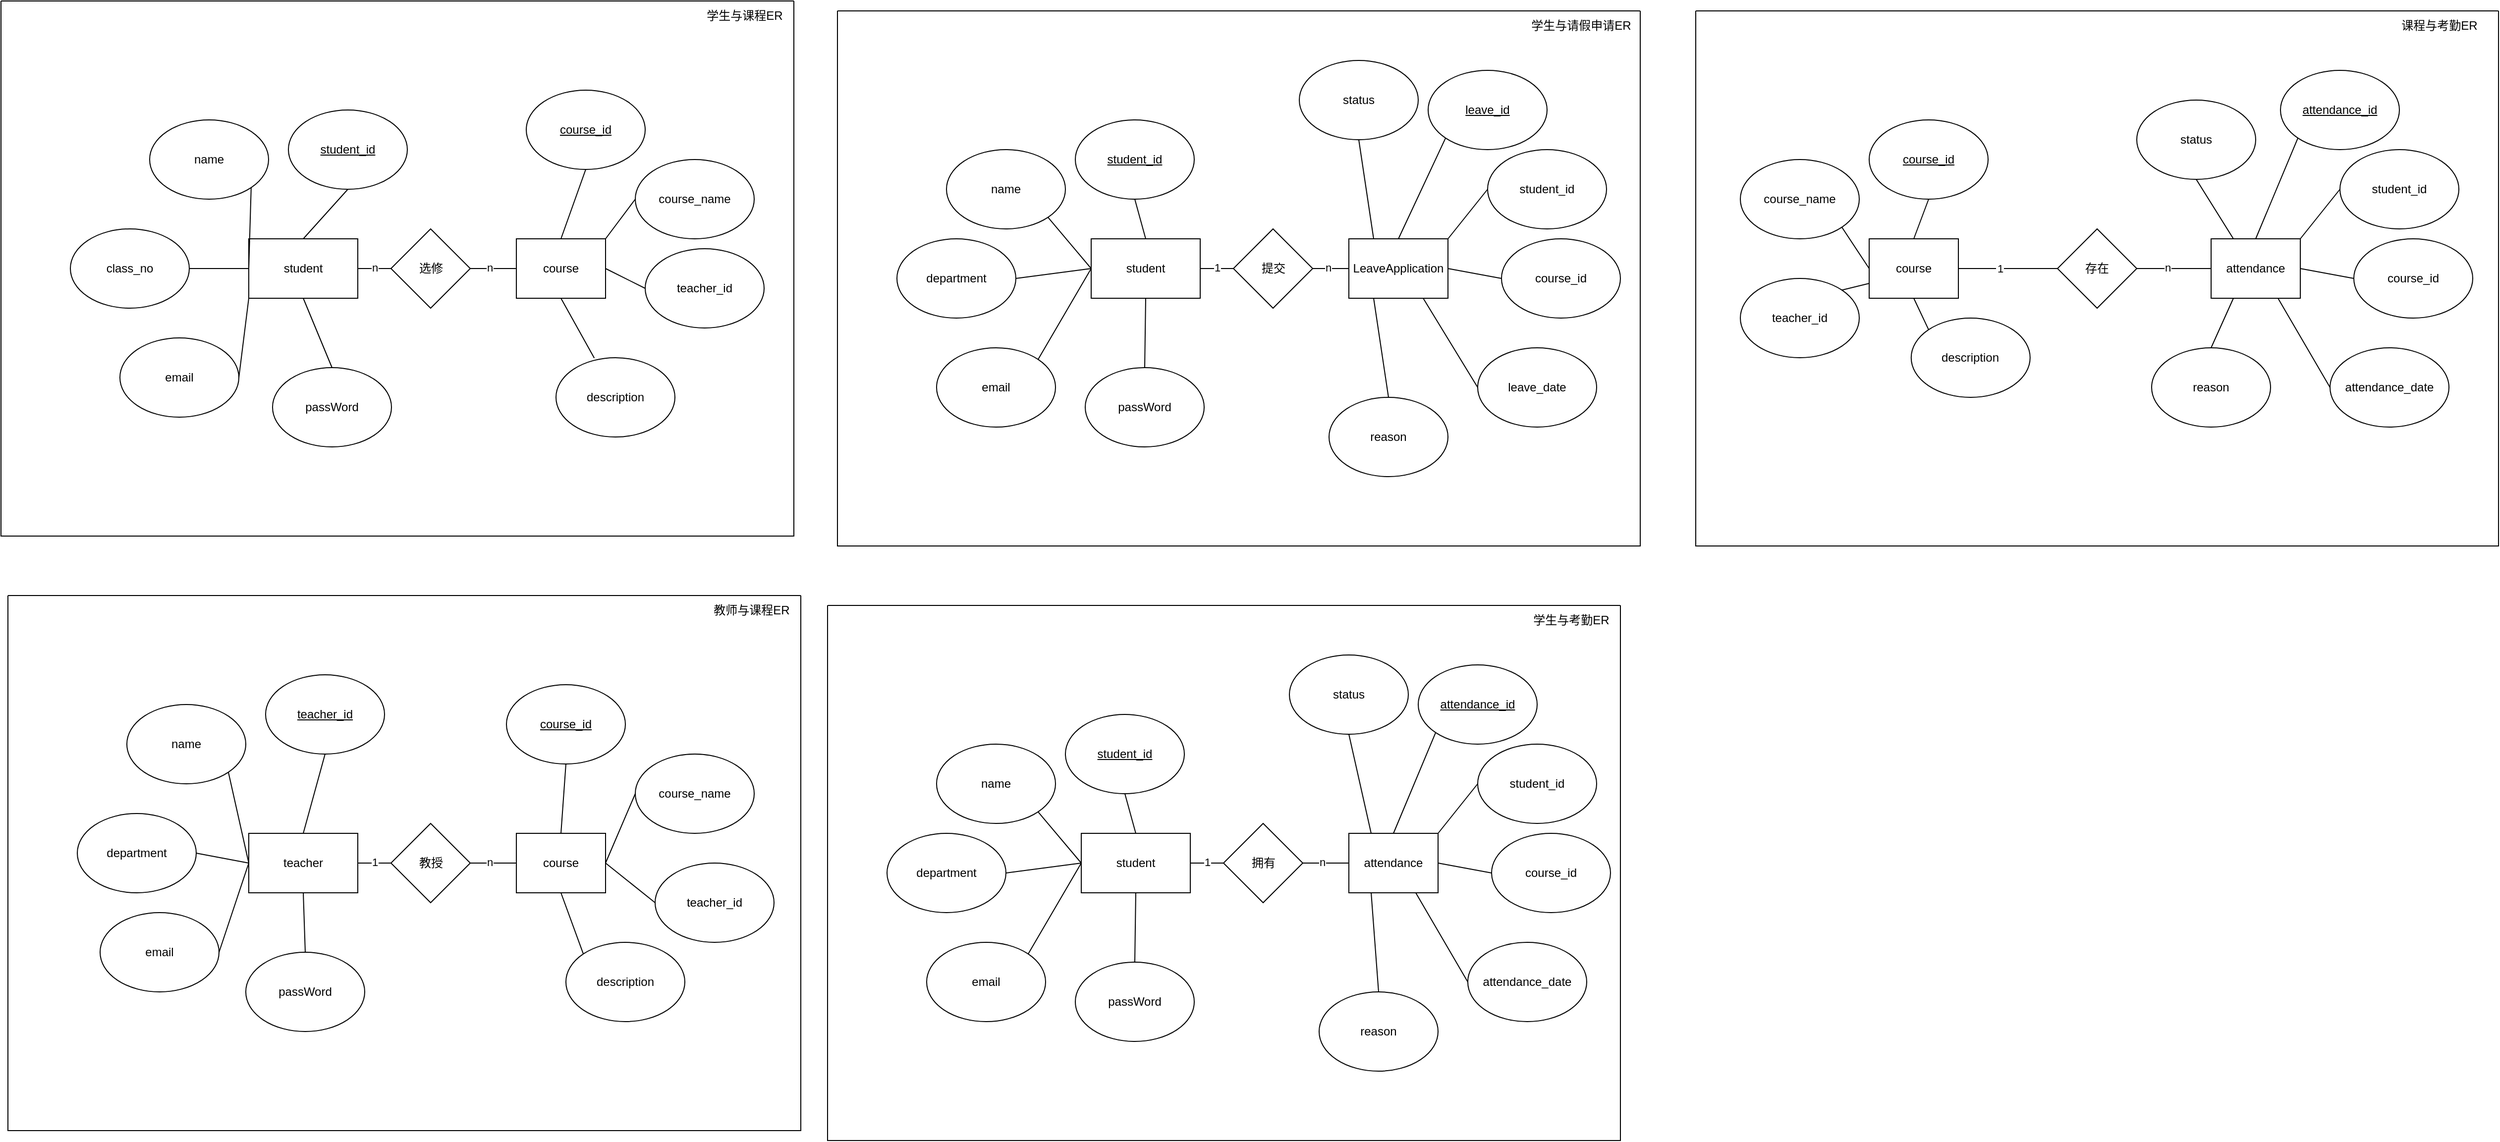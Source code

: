 <mxfile version="24.6.4" type="github">
  <diagram name="第 1 页" id="QonXaU6UfeMdcegaqnbO">
    <mxGraphModel dx="1114" dy="615" grid="1" gridSize="10" guides="1" tooltips="1" connect="1" arrows="1" fold="1" page="1" pageScale="1" pageWidth="827" pageHeight="1169" math="0" shadow="0">
      <root>
        <mxCell id="0" />
        <mxCell id="1" parent="0" />
        <mxCell id="vv5a64AxEaZxOqgttP_Y-31" value="" style="swimlane;startSize=0;" vertex="1" parent="1">
          <mxGeometry x="20" y="10" width="800" height="540" as="geometry">
            <mxRectangle x="20" y="10" width="50" height="40" as="alternateBounds" />
          </mxGeometry>
        </mxCell>
        <mxCell id="vv5a64AxEaZxOqgttP_Y-57" value="学生与课程ER" style="text;html=1;align=center;verticalAlign=middle;resizable=0;points=[];autosize=1;strokeColor=none;fillColor=none;" vertex="1" parent="vv5a64AxEaZxOqgttP_Y-31">
          <mxGeometry x="700" width="100" height="30" as="geometry" />
        </mxCell>
        <mxCell id="vv5a64AxEaZxOqgttP_Y-34" value="&lt;u&gt;student_id&lt;/u&gt;" style="ellipse;whiteSpace=wrap;html=1;" vertex="1" parent="vv5a64AxEaZxOqgttP_Y-31">
          <mxGeometry x="290" y="110" width="120" height="80" as="geometry" />
        </mxCell>
        <mxCell id="vv5a64AxEaZxOqgttP_Y-35" value="name" style="ellipse;whiteSpace=wrap;html=1;" vertex="1" parent="vv5a64AxEaZxOqgttP_Y-31">
          <mxGeometry x="150" y="120" width="120" height="80" as="geometry" />
        </mxCell>
        <mxCell id="vv5a64AxEaZxOqgttP_Y-38" value="passWord" style="ellipse;whiteSpace=wrap;html=1;" vertex="1" parent="vv5a64AxEaZxOqgttP_Y-31">
          <mxGeometry x="274" y="370" width="120" height="80" as="geometry" />
        </mxCell>
        <mxCell id="vv5a64AxEaZxOqgttP_Y-37" value="email" style="ellipse;whiteSpace=wrap;html=1;" vertex="1" parent="vv5a64AxEaZxOqgttP_Y-31">
          <mxGeometry x="120" y="340" width="120" height="80" as="geometry" />
        </mxCell>
        <mxCell id="vv5a64AxEaZxOqgttP_Y-36" value="class_no" style="ellipse;whiteSpace=wrap;html=1;" vertex="1" parent="vv5a64AxEaZxOqgttP_Y-31">
          <mxGeometry x="70" y="230" width="120" height="80" as="geometry" />
        </mxCell>
        <mxCell id="vv5a64AxEaZxOqgttP_Y-44" value="&lt;u&gt;course_id&lt;/u&gt;" style="ellipse;whiteSpace=wrap;html=1;" vertex="1" parent="vv5a64AxEaZxOqgttP_Y-31">
          <mxGeometry x="530" y="90" width="120" height="80" as="geometry" />
        </mxCell>
        <mxCell id="vv5a64AxEaZxOqgttP_Y-45" value="course_name&lt;span style=&quot;color: rgba(0, 0, 0, 0); font-family: monospace; font-size: 0px; text-align: start; text-wrap: nowrap;&quot;&gt;%3CmxGraphModel%3E%3Croot%3E%3CmxCell%20id%3D%220%22%2F%3E%3CmxCell%20id%3D%221%22%20parent%3D%220%22%2F%3E%3CmxCell%20id%3D%222%22%20value%3D%22course_id%22%20style%3D%22ellipse%3BwhiteSpace%3Dwrap%3Bhtml%3D1%3B%22%20vertex%3D%221%22%20parent%3D%221%22%3E%3CmxGeometry%20x%3D%22640%22%20y%3D%2220%22%20width%3D%22120%22%20height%3D%2280%22%20as%3D%22geometry%22%2F%3E%3C%2FmxCell%3E%3C%2Froot%3E%3C%2FmxGraphModel%3E&lt;/span&gt;" style="ellipse;whiteSpace=wrap;html=1;" vertex="1" parent="vv5a64AxEaZxOqgttP_Y-31">
          <mxGeometry x="640" y="160" width="120" height="80" as="geometry" />
        </mxCell>
        <mxCell id="vv5a64AxEaZxOqgttP_Y-46" value="teacher_id&lt;span style=&quot;color: rgba(0, 0, 0, 0); font-family: monospace; font-size: 0px; text-align: start; text-wrap: nowrap;&quot;&gt;%3CmxGraphModel%3E%3Croot%3E%3CmxCell%20id%3D%220%22%2F%3E%3CmxCell%20id%3D%221%22%20parent%3D%220%22%2F%3E%3CmxCell%20id%3D%222%22%20value%3D%22course_id%22%20style%3D%22ellipse%3BwhiteSpace%3Dwrap%3Bhtml%3D1%3B%22%20vertex%3D%221%22%20parent%3D%221%22%3E%3CmxGeometry%20x%3D%22640%22%20y%3D%2220%22%20width%3D%22120%22%20height%3D%2280%22%20as%3D%22geometry%22%2F%3E%3C%2FmxCell%3E%3C%2Froot%3E%3C%2FmxGraphModel%3E&lt;/span&gt;" style="ellipse;whiteSpace=wrap;html=1;" vertex="1" parent="vv5a64AxEaZxOqgttP_Y-31">
          <mxGeometry x="650" y="250" width="120" height="80" as="geometry" />
        </mxCell>
        <mxCell id="vv5a64AxEaZxOqgttP_Y-47" value="&lt;div style=&quot;text-align: center;&quot;&gt;&lt;span style=&quot;text-align: start; background-color: initial;&quot;&gt;description&lt;/span&gt;&lt;span style=&quot;color: rgba(0, 0, 0, 0); font-family: monospace; font-size: 0px; text-align: start; text-wrap: nowrap; background-color: initial;&quot;&gt;3CmxGraphModel%3E%3Croot%3E%3CmxCell%20id%3D%220%22%2F%3E%3CmxCell%20id%3D%221%22%20parent%3D%220%22%2F%3E%3CmxCell%20id%3D%222%22%20value%3D%22course_id%22%20style%3D%22ellipse%3BwhiteSpace%3Dwrap%3Bhtml%3D1%3B%22%20vertex%3D%221%22%20parent%3D%221%22%3E%3CmxGeometry%20x%3D%22640%22%20y%3D%2220%22%20width%3D%22120%22%20height%3D%2280%22%20as%3D%22geometry%22%2F%3E%3C%2FmxCell%3E%3C%2Froot%3E%3C%2FmxGraphModel%3E&lt;/span&gt;&lt;/div&gt;" style="ellipse;whiteSpace=wrap;html=1;" vertex="1" parent="vv5a64AxEaZxOqgttP_Y-31">
          <mxGeometry x="560" y="360" width="120" height="80" as="geometry" />
        </mxCell>
        <mxCell id="vv5a64AxEaZxOqgttP_Y-32" value="student" style="rounded=0;whiteSpace=wrap;html=1;" vertex="1" parent="1">
          <mxGeometry x="270" y="250" width="110" height="60" as="geometry" />
        </mxCell>
        <mxCell id="vv5a64AxEaZxOqgttP_Y-33" value="course" style="rounded=0;whiteSpace=wrap;html=1;" vertex="1" parent="1">
          <mxGeometry x="540" y="250" width="90" height="60" as="geometry" />
        </mxCell>
        <mxCell id="vv5a64AxEaZxOqgttP_Y-39" value="" style="endArrow=none;html=1;rounded=0;exitX=0.5;exitY=1;exitDx=0;exitDy=0;entryX=0.5;entryY=0;entryDx=0;entryDy=0;" edge="1" parent="1" source="vv5a64AxEaZxOqgttP_Y-34" target="vv5a64AxEaZxOqgttP_Y-32">
          <mxGeometry width="50" height="50" relative="1" as="geometry">
            <mxPoint x="350" y="320" as="sourcePoint" />
            <mxPoint x="400" y="270" as="targetPoint" />
          </mxGeometry>
        </mxCell>
        <mxCell id="vv5a64AxEaZxOqgttP_Y-40" value="" style="endArrow=none;html=1;rounded=0;exitX=1;exitY=1;exitDx=0;exitDy=0;" edge="1" parent="1" source="vv5a64AxEaZxOqgttP_Y-35">
          <mxGeometry width="50" height="50" relative="1" as="geometry">
            <mxPoint x="190" y="76" as="sourcePoint" />
            <mxPoint x="270" y="280" as="targetPoint" />
          </mxGeometry>
        </mxCell>
        <mxCell id="vv5a64AxEaZxOqgttP_Y-41" value="" style="endArrow=none;html=1;rounded=0;exitX=1;exitY=0.5;exitDx=0;exitDy=0;" edge="1" parent="1" source="vv5a64AxEaZxOqgttP_Y-36">
          <mxGeometry width="50" height="50" relative="1" as="geometry">
            <mxPoint x="200" y="86" as="sourcePoint" />
            <mxPoint x="270" y="280" as="targetPoint" />
          </mxGeometry>
        </mxCell>
        <mxCell id="vv5a64AxEaZxOqgttP_Y-42" value="" style="endArrow=none;html=1;rounded=0;exitX=1;exitY=0.5;exitDx=0;exitDy=0;entryX=0;entryY=1;entryDx=0;entryDy=0;" edge="1" parent="1" source="vv5a64AxEaZxOqgttP_Y-37" target="vv5a64AxEaZxOqgttP_Y-32">
          <mxGeometry width="50" height="50" relative="1" as="geometry">
            <mxPoint x="210" y="96" as="sourcePoint" />
            <mxPoint x="270" y="280" as="targetPoint" />
          </mxGeometry>
        </mxCell>
        <mxCell id="vv5a64AxEaZxOqgttP_Y-43" value="" style="endArrow=none;html=1;rounded=0;exitX=0.5;exitY=0;exitDx=0;exitDy=0;entryX=0.5;entryY=1;entryDx=0;entryDy=0;" edge="1" parent="1" source="vv5a64AxEaZxOqgttP_Y-38" target="vv5a64AxEaZxOqgttP_Y-32">
          <mxGeometry width="50" height="50" relative="1" as="geometry">
            <mxPoint x="220" y="106" as="sourcePoint" />
            <mxPoint x="310" y="320" as="targetPoint" />
          </mxGeometry>
        </mxCell>
        <mxCell id="vv5a64AxEaZxOqgttP_Y-48" value="" style="endArrow=none;html=1;rounded=0;exitX=0.5;exitY=1;exitDx=0;exitDy=0;entryX=0.5;entryY=0;entryDx=0;entryDy=0;" edge="1" parent="1" source="vv5a64AxEaZxOqgttP_Y-44" target="vv5a64AxEaZxOqgttP_Y-33">
          <mxGeometry width="50" height="50" relative="1" as="geometry">
            <mxPoint x="190" y="76" as="sourcePoint" />
            <mxPoint x="280" y="290" as="targetPoint" />
          </mxGeometry>
        </mxCell>
        <mxCell id="vv5a64AxEaZxOqgttP_Y-49" value="" style="endArrow=none;html=1;rounded=0;exitX=0;exitY=0.5;exitDx=0;exitDy=0;entryX=1;entryY=0;entryDx=0;entryDy=0;" edge="1" parent="1" source="vv5a64AxEaZxOqgttP_Y-45" target="vv5a64AxEaZxOqgttP_Y-33">
          <mxGeometry width="50" height="50" relative="1" as="geometry">
            <mxPoint x="690" y="140" as="sourcePoint" />
            <mxPoint x="630" y="280" as="targetPoint" />
          </mxGeometry>
        </mxCell>
        <mxCell id="vv5a64AxEaZxOqgttP_Y-50" value="" style="endArrow=none;html=1;rounded=0;exitX=0;exitY=0.5;exitDx=0;exitDy=0;" edge="1" parent="1" source="vv5a64AxEaZxOqgttP_Y-46">
          <mxGeometry width="50" height="50" relative="1" as="geometry">
            <mxPoint x="690" y="230" as="sourcePoint" />
            <mxPoint x="630" y="280" as="targetPoint" />
          </mxGeometry>
        </mxCell>
        <mxCell id="vv5a64AxEaZxOqgttP_Y-51" value="" style="endArrow=none;html=1;rounded=0;exitX=0.322;exitY=0.004;exitDx=0;exitDy=0;entryX=0.5;entryY=1;entryDx=0;entryDy=0;exitPerimeter=0;" edge="1" parent="1" source="vv5a64AxEaZxOqgttP_Y-47" target="vv5a64AxEaZxOqgttP_Y-33">
          <mxGeometry width="50" height="50" relative="1" as="geometry">
            <mxPoint x="690" y="330" as="sourcePoint" />
            <mxPoint x="640" y="290" as="targetPoint" />
          </mxGeometry>
        </mxCell>
        <mxCell id="vv5a64AxEaZxOqgttP_Y-52" value="选修" style="rhombus;whiteSpace=wrap;html=1;" vertex="1" parent="1">
          <mxGeometry x="413.5" y="240" width="80" height="80" as="geometry" />
        </mxCell>
        <mxCell id="vv5a64AxEaZxOqgttP_Y-53" value="" style="endArrow=none;html=1;rounded=0;exitX=1;exitY=0.5;exitDx=0;exitDy=0;entryX=0;entryY=0.5;entryDx=0;entryDy=0;" edge="1" parent="1" source="vv5a64AxEaZxOqgttP_Y-32" target="vv5a64AxEaZxOqgttP_Y-52">
          <mxGeometry width="50" height="50" relative="1" as="geometry">
            <mxPoint x="460" y="330" as="sourcePoint" />
            <mxPoint x="410" y="280" as="targetPoint" />
          </mxGeometry>
        </mxCell>
        <mxCell id="vv5a64AxEaZxOqgttP_Y-54" value="n" style="edgeLabel;html=1;align=center;verticalAlign=middle;resizable=0;points=[];" vertex="1" connectable="0" parent="vv5a64AxEaZxOqgttP_Y-53">
          <mxGeometry x="-0.234" y="2" relative="1" as="geometry">
            <mxPoint x="4" y="1" as="offset" />
          </mxGeometry>
        </mxCell>
        <mxCell id="vv5a64AxEaZxOqgttP_Y-55" value="" style="endArrow=none;html=1;rounded=0;exitX=1;exitY=0.5;exitDx=0;exitDy=0;entryX=0;entryY=0.5;entryDx=0;entryDy=0;" edge="1" parent="1" source="vv5a64AxEaZxOqgttP_Y-52" target="vv5a64AxEaZxOqgttP_Y-33">
          <mxGeometry width="50" height="50" relative="1" as="geometry">
            <mxPoint x="390" y="290" as="sourcePoint" />
            <mxPoint x="420" y="290" as="targetPoint" />
          </mxGeometry>
        </mxCell>
        <mxCell id="vv5a64AxEaZxOqgttP_Y-56" value="n" style="edgeLabel;html=1;align=center;verticalAlign=middle;resizable=0;points=[];" vertex="1" connectable="0" parent="vv5a64AxEaZxOqgttP_Y-55">
          <mxGeometry x="-0.185" y="-1" relative="1" as="geometry">
            <mxPoint y="-2" as="offset" />
          </mxGeometry>
        </mxCell>
        <mxCell id="vv5a64AxEaZxOqgttP_Y-58" value="" style="swimlane;startSize=0;" vertex="1" parent="1">
          <mxGeometry x="27" y="610" width="800" height="540" as="geometry">
            <mxRectangle x="20" y="10" width="50" height="40" as="alternateBounds" />
          </mxGeometry>
        </mxCell>
        <mxCell id="vv5a64AxEaZxOqgttP_Y-59" value="教师与课程ER" style="text;html=1;align=center;verticalAlign=middle;resizable=0;points=[];autosize=1;strokeColor=none;fillColor=none;" vertex="1" parent="vv5a64AxEaZxOqgttP_Y-58">
          <mxGeometry x="700" width="100" height="30" as="geometry" />
        </mxCell>
        <mxCell id="vv5a64AxEaZxOqgttP_Y-62" value="&lt;u&gt;teacher_id&lt;/u&gt;" style="ellipse;whiteSpace=wrap;html=1;" vertex="1" parent="vv5a64AxEaZxOqgttP_Y-58">
          <mxGeometry x="260" y="80" width="120" height="80" as="geometry" />
        </mxCell>
        <mxCell id="vv5a64AxEaZxOqgttP_Y-63" value="name" style="ellipse;whiteSpace=wrap;html=1;" vertex="1" parent="vv5a64AxEaZxOqgttP_Y-58">
          <mxGeometry x="120" y="110" width="120" height="80" as="geometry" />
        </mxCell>
        <mxCell id="vv5a64AxEaZxOqgttP_Y-64" value="department" style="ellipse;whiteSpace=wrap;html=1;" vertex="1" parent="vv5a64AxEaZxOqgttP_Y-58">
          <mxGeometry x="70" y="220" width="120" height="80" as="geometry" />
        </mxCell>
        <mxCell id="vv5a64AxEaZxOqgttP_Y-65" value="email" style="ellipse;whiteSpace=wrap;html=1;" vertex="1" parent="vv5a64AxEaZxOqgttP_Y-58">
          <mxGeometry x="93" y="320" width="120" height="80" as="geometry" />
        </mxCell>
        <mxCell id="vv5a64AxEaZxOqgttP_Y-66" value="passWord" style="ellipse;whiteSpace=wrap;html=1;" vertex="1" parent="vv5a64AxEaZxOqgttP_Y-58">
          <mxGeometry x="240" y="360" width="120" height="80" as="geometry" />
        </mxCell>
        <mxCell id="vv5a64AxEaZxOqgttP_Y-72" value="&lt;u&gt;course_id&lt;/u&gt;" style="ellipse;whiteSpace=wrap;html=1;" vertex="1" parent="vv5a64AxEaZxOqgttP_Y-58">
          <mxGeometry x="503" y="90" width="120" height="80" as="geometry" />
        </mxCell>
        <mxCell id="vv5a64AxEaZxOqgttP_Y-73" value="course_name&lt;span style=&quot;color: rgba(0, 0, 0, 0); font-family: monospace; font-size: 0px; text-align: start; text-wrap: nowrap;&quot;&gt;%3CmxGraphModel%3E%3Croot%3E%3CmxCell%20id%3D%220%22%2F%3E%3CmxCell%20id%3D%221%22%20parent%3D%220%22%2F%3E%3CmxCell%20id%3D%222%22%20value%3D%22course_id%22%20style%3D%22ellipse%3BwhiteSpace%3Dwrap%3Bhtml%3D1%3B%22%20vertex%3D%221%22%20parent%3D%221%22%3E%3CmxGeometry%20x%3D%22640%22%20y%3D%2220%22%20width%3D%22120%22%20height%3D%2280%22%20as%3D%22geometry%22%2F%3E%3C%2FmxCell%3E%3C%2Froot%3E%3C%2FmxGraphModel%3E&lt;/span&gt;" style="ellipse;whiteSpace=wrap;html=1;" vertex="1" parent="vv5a64AxEaZxOqgttP_Y-58">
          <mxGeometry x="633" y="160" width="120" height="80" as="geometry" />
        </mxCell>
        <mxCell id="vv5a64AxEaZxOqgttP_Y-75" value="&lt;div style=&quot;text-align: center;&quot;&gt;&lt;span style=&quot;text-align: start; background-color: initial;&quot;&gt;description&lt;/span&gt;&lt;span style=&quot;color: rgba(0, 0, 0, 0); font-family: monospace; font-size: 0px; text-align: start; text-wrap: nowrap; background-color: initial;&quot;&gt;3CmxGraphModel%3E%3Croot%3E%3CmxCell%20id%3D%220%22%2F%3E%3CmxCell%20id%3D%221%22%20parent%3D%220%22%2F%3E%3CmxCell%20id%3D%222%22%20value%3D%22course_id%22%20style%3D%22ellipse%3BwhiteSpace%3Dwrap%3Bhtml%3D1%3B%22%20vertex%3D%221%22%20parent%3D%221%22%3E%3CmxGeometry%20x%3D%22640%22%20y%3D%2220%22%20width%3D%22120%22%20height%3D%2280%22%20as%3D%22geometry%22%2F%3E%3C%2FmxCell%3E%3C%2Froot%3E%3C%2FmxGraphModel%3E&lt;/span&gt;&lt;/div&gt;" style="ellipse;whiteSpace=wrap;html=1;" vertex="1" parent="vv5a64AxEaZxOqgttP_Y-58">
          <mxGeometry x="563" y="350" width="120" height="80" as="geometry" />
        </mxCell>
        <mxCell id="vv5a64AxEaZxOqgttP_Y-60" value="teacher" style="rounded=0;whiteSpace=wrap;html=1;" vertex="1" parent="1">
          <mxGeometry x="270" y="850" width="110" height="60" as="geometry" />
        </mxCell>
        <mxCell id="vv5a64AxEaZxOqgttP_Y-61" value="course" style="rounded=0;whiteSpace=wrap;html=1;" vertex="1" parent="1">
          <mxGeometry x="540" y="850" width="90" height="60" as="geometry" />
        </mxCell>
        <mxCell id="vv5a64AxEaZxOqgttP_Y-67" value="" style="endArrow=none;html=1;rounded=0;exitX=0.5;exitY=1;exitDx=0;exitDy=0;entryX=0.5;entryY=0;entryDx=0;entryDy=0;" edge="1" parent="1" source="vv5a64AxEaZxOqgttP_Y-62" target="vv5a64AxEaZxOqgttP_Y-60">
          <mxGeometry width="50" height="50" relative="1" as="geometry">
            <mxPoint x="350" y="920" as="sourcePoint" />
            <mxPoint x="400" y="870" as="targetPoint" />
          </mxGeometry>
        </mxCell>
        <mxCell id="vv5a64AxEaZxOqgttP_Y-68" value="" style="endArrow=none;html=1;rounded=0;exitX=1;exitY=1;exitDx=0;exitDy=0;" edge="1" parent="1" source="vv5a64AxEaZxOqgttP_Y-63">
          <mxGeometry width="50" height="50" relative="1" as="geometry">
            <mxPoint x="190" y="676" as="sourcePoint" />
            <mxPoint x="270" y="880" as="targetPoint" />
          </mxGeometry>
        </mxCell>
        <mxCell id="vv5a64AxEaZxOqgttP_Y-69" value="" style="endArrow=none;html=1;rounded=0;exitX=1;exitY=0.5;exitDx=0;exitDy=0;" edge="1" parent="1" source="vv5a64AxEaZxOqgttP_Y-64">
          <mxGeometry width="50" height="50" relative="1" as="geometry">
            <mxPoint x="200" y="686" as="sourcePoint" />
            <mxPoint x="270" y="880" as="targetPoint" />
          </mxGeometry>
        </mxCell>
        <mxCell id="vv5a64AxEaZxOqgttP_Y-70" value="" style="endArrow=none;html=1;rounded=0;exitX=1;exitY=0.5;exitDx=0;exitDy=0;" edge="1" parent="1" source="vv5a64AxEaZxOqgttP_Y-65">
          <mxGeometry width="50" height="50" relative="1" as="geometry">
            <mxPoint x="210" y="696" as="sourcePoint" />
            <mxPoint x="270" y="880" as="targetPoint" />
          </mxGeometry>
        </mxCell>
        <mxCell id="vv5a64AxEaZxOqgttP_Y-71" value="" style="endArrow=none;html=1;rounded=0;exitX=0.5;exitY=0;exitDx=0;exitDy=0;entryX=0.5;entryY=1;entryDx=0;entryDy=0;" edge="1" parent="1" source="vv5a64AxEaZxOqgttP_Y-66" target="vv5a64AxEaZxOqgttP_Y-60">
          <mxGeometry width="50" height="50" relative="1" as="geometry">
            <mxPoint x="220" y="706" as="sourcePoint" />
            <mxPoint x="310" y="920" as="targetPoint" />
          </mxGeometry>
        </mxCell>
        <mxCell id="vv5a64AxEaZxOqgttP_Y-74" value="teacher_id&lt;span style=&quot;color: rgba(0, 0, 0, 0); font-family: monospace; font-size: 0px; text-align: start; text-wrap: nowrap;&quot;&gt;%3CmxGraphModel%3E%3Croot%3E%3CmxCell%20id%3D%220%22%2F%3E%3CmxCell%20id%3D%221%22%20parent%3D%220%22%2F%3E%3CmxCell%20id%3D%222%22%20value%3D%22course_id%22%20style%3D%22ellipse%3BwhiteSpace%3Dwrap%3Bhtml%3D1%3B%22%20vertex%3D%221%22%20parent%3D%221%22%3E%3CmxGeometry%20x%3D%22640%22%20y%3D%2220%22%20width%3D%22120%22%20height%3D%2280%22%20as%3D%22geometry%22%2F%3E%3C%2FmxCell%3E%3C%2Froot%3E%3C%2FmxGraphModel%3E&lt;/span&gt;" style="ellipse;whiteSpace=wrap;html=1;" vertex="1" parent="1">
          <mxGeometry x="680" y="880" width="120" height="80" as="geometry" />
        </mxCell>
        <mxCell id="vv5a64AxEaZxOqgttP_Y-76" value="" style="endArrow=none;html=1;rounded=0;exitX=0.5;exitY=1;exitDx=0;exitDy=0;entryX=0.5;entryY=0;entryDx=0;entryDy=0;" edge="1" parent="1" source="vv5a64AxEaZxOqgttP_Y-72" target="vv5a64AxEaZxOqgttP_Y-61">
          <mxGeometry width="50" height="50" relative="1" as="geometry">
            <mxPoint x="190" y="676" as="sourcePoint" />
            <mxPoint x="280" y="890" as="targetPoint" />
          </mxGeometry>
        </mxCell>
        <mxCell id="vv5a64AxEaZxOqgttP_Y-77" value="" style="endArrow=none;html=1;rounded=0;exitX=0;exitY=0.5;exitDx=0;exitDy=0;" edge="1" parent="1" source="vv5a64AxEaZxOqgttP_Y-73">
          <mxGeometry width="50" height="50" relative="1" as="geometry">
            <mxPoint x="690" y="740" as="sourcePoint" />
            <mxPoint x="630" y="880" as="targetPoint" />
          </mxGeometry>
        </mxCell>
        <mxCell id="vv5a64AxEaZxOqgttP_Y-78" value="" style="endArrow=none;html=1;rounded=0;exitX=0;exitY=0.5;exitDx=0;exitDy=0;" edge="1" parent="1" source="vv5a64AxEaZxOqgttP_Y-74">
          <mxGeometry width="50" height="50" relative="1" as="geometry">
            <mxPoint x="690" y="830" as="sourcePoint" />
            <mxPoint x="630" y="880" as="targetPoint" />
          </mxGeometry>
        </mxCell>
        <mxCell id="vv5a64AxEaZxOqgttP_Y-79" value="" style="endArrow=none;html=1;rounded=0;exitX=0;exitY=0;exitDx=0;exitDy=0;entryX=0.5;entryY=1;entryDx=0;entryDy=0;" edge="1" parent="1" source="vv5a64AxEaZxOqgttP_Y-75" target="vv5a64AxEaZxOqgttP_Y-61">
          <mxGeometry width="50" height="50" relative="1" as="geometry">
            <mxPoint x="690" y="930" as="sourcePoint" />
            <mxPoint x="640" y="890" as="targetPoint" />
          </mxGeometry>
        </mxCell>
        <mxCell id="vv5a64AxEaZxOqgttP_Y-80" value="教授" style="rhombus;whiteSpace=wrap;html=1;" vertex="1" parent="1">
          <mxGeometry x="413.5" y="840" width="80" height="80" as="geometry" />
        </mxCell>
        <mxCell id="vv5a64AxEaZxOqgttP_Y-81" value="" style="endArrow=none;html=1;rounded=0;exitX=1;exitY=0.5;exitDx=0;exitDy=0;entryX=0;entryY=0.5;entryDx=0;entryDy=0;" edge="1" parent="1" source="vv5a64AxEaZxOqgttP_Y-60" target="vv5a64AxEaZxOqgttP_Y-80">
          <mxGeometry width="50" height="50" relative="1" as="geometry">
            <mxPoint x="460" y="930" as="sourcePoint" />
            <mxPoint x="410" y="880" as="targetPoint" />
          </mxGeometry>
        </mxCell>
        <mxCell id="vv5a64AxEaZxOqgttP_Y-82" value="1" style="edgeLabel;html=1;align=center;verticalAlign=middle;resizable=0;points=[];" vertex="1" connectable="0" parent="vv5a64AxEaZxOqgttP_Y-81">
          <mxGeometry x="-0.234" y="2" relative="1" as="geometry">
            <mxPoint x="4" y="1" as="offset" />
          </mxGeometry>
        </mxCell>
        <mxCell id="vv5a64AxEaZxOqgttP_Y-83" value="" style="endArrow=none;html=1;rounded=0;exitX=1;exitY=0.5;exitDx=0;exitDy=0;entryX=0;entryY=0.5;entryDx=0;entryDy=0;" edge="1" parent="1" source="vv5a64AxEaZxOqgttP_Y-80" target="vv5a64AxEaZxOqgttP_Y-61">
          <mxGeometry width="50" height="50" relative="1" as="geometry">
            <mxPoint x="390" y="890" as="sourcePoint" />
            <mxPoint x="420" y="890" as="targetPoint" />
          </mxGeometry>
        </mxCell>
        <mxCell id="vv5a64AxEaZxOqgttP_Y-84" value="n" style="edgeLabel;html=1;align=center;verticalAlign=middle;resizable=0;points=[];" vertex="1" connectable="0" parent="vv5a64AxEaZxOqgttP_Y-83">
          <mxGeometry x="-0.185" y="-1" relative="1" as="geometry">
            <mxPoint y="-2" as="offset" />
          </mxGeometry>
        </mxCell>
        <mxCell id="vv5a64AxEaZxOqgttP_Y-85" value="" style="swimlane;startSize=0;" vertex="1" parent="1">
          <mxGeometry x="854" y="620" width="800" height="540" as="geometry">
            <mxRectangle x="20" y="10" width="50" height="40" as="alternateBounds" />
          </mxGeometry>
        </mxCell>
        <mxCell id="vv5a64AxEaZxOqgttP_Y-86" value="学生与考勤ER" style="text;html=1;align=center;verticalAlign=middle;resizable=0;points=[];autosize=1;strokeColor=none;fillColor=none;" vertex="1" parent="vv5a64AxEaZxOqgttP_Y-85">
          <mxGeometry x="700" width="100" height="30" as="geometry" />
        </mxCell>
        <mxCell id="vv5a64AxEaZxOqgttP_Y-112" value="status" style="ellipse;whiteSpace=wrap;html=1;" vertex="1" parent="vv5a64AxEaZxOqgttP_Y-85">
          <mxGeometry x="466" y="50" width="120" height="80" as="geometry" />
        </mxCell>
        <mxCell id="vv5a64AxEaZxOqgttP_Y-114" value="reason" style="ellipse;whiteSpace=wrap;html=1;" vertex="1" parent="vv5a64AxEaZxOqgttP_Y-85">
          <mxGeometry x="496" y="390" width="120" height="80" as="geometry" />
        </mxCell>
        <mxCell id="vv5a64AxEaZxOqgttP_Y-89" value="&lt;u&gt;student_id&lt;/u&gt;" style="ellipse;whiteSpace=wrap;html=1;" vertex="1" parent="vv5a64AxEaZxOqgttP_Y-85">
          <mxGeometry x="240" y="110" width="120" height="80" as="geometry" />
        </mxCell>
        <mxCell id="vv5a64AxEaZxOqgttP_Y-90" value="name" style="ellipse;whiteSpace=wrap;html=1;" vertex="1" parent="vv5a64AxEaZxOqgttP_Y-85">
          <mxGeometry x="110" y="140" width="120" height="80" as="geometry" />
        </mxCell>
        <mxCell id="vv5a64AxEaZxOqgttP_Y-91" value="department" style="ellipse;whiteSpace=wrap;html=1;" vertex="1" parent="vv5a64AxEaZxOqgttP_Y-85">
          <mxGeometry x="60" y="230" width="120" height="80" as="geometry" />
        </mxCell>
        <mxCell id="vv5a64AxEaZxOqgttP_Y-93" value="passWord" style="ellipse;whiteSpace=wrap;html=1;" vertex="1" parent="vv5a64AxEaZxOqgttP_Y-85">
          <mxGeometry x="250" y="360" width="120" height="80" as="geometry" />
        </mxCell>
        <mxCell id="vv5a64AxEaZxOqgttP_Y-92" value="email" style="ellipse;whiteSpace=wrap;html=1;" vertex="1" parent="vv5a64AxEaZxOqgttP_Y-85">
          <mxGeometry x="100" y="340" width="120" height="80" as="geometry" />
        </mxCell>
        <mxCell id="vv5a64AxEaZxOqgttP_Y-99" value="&lt;u&gt;attendance_id&lt;/u&gt;" style="ellipse;whiteSpace=wrap;html=1;" vertex="1" parent="vv5a64AxEaZxOqgttP_Y-85">
          <mxGeometry x="596" y="60" width="120" height="80" as="geometry" />
        </mxCell>
        <mxCell id="vv5a64AxEaZxOqgttP_Y-100" value="student_id" style="ellipse;whiteSpace=wrap;html=1;" vertex="1" parent="vv5a64AxEaZxOqgttP_Y-85">
          <mxGeometry x="656" y="140" width="120" height="80" as="geometry" />
        </mxCell>
        <mxCell id="vv5a64AxEaZxOqgttP_Y-101" value="course_id" style="ellipse;whiteSpace=wrap;html=1;" vertex="1" parent="vv5a64AxEaZxOqgttP_Y-85">
          <mxGeometry x="670" y="230" width="120" height="80" as="geometry" />
        </mxCell>
        <mxCell id="vv5a64AxEaZxOqgttP_Y-102" value="&lt;div style=&quot;text-align: start;&quot;&gt;attendance_date&lt;/div&gt;" style="ellipse;whiteSpace=wrap;html=1;" vertex="1" parent="vv5a64AxEaZxOqgttP_Y-85">
          <mxGeometry x="646" y="340" width="120" height="80" as="geometry" />
        </mxCell>
        <mxCell id="vv5a64AxEaZxOqgttP_Y-87" value="student" style="rounded=0;whiteSpace=wrap;html=1;" vertex="1" parent="1">
          <mxGeometry x="1110" y="850" width="110" height="60" as="geometry" />
        </mxCell>
        <mxCell id="vv5a64AxEaZxOqgttP_Y-88" value="attendance" style="rounded=0;whiteSpace=wrap;html=1;" vertex="1" parent="1">
          <mxGeometry x="1380" y="850" width="90" height="60" as="geometry" />
        </mxCell>
        <mxCell id="vv5a64AxEaZxOqgttP_Y-94" value="" style="endArrow=none;html=1;rounded=0;exitX=0.5;exitY=1;exitDx=0;exitDy=0;entryX=0.5;entryY=0;entryDx=0;entryDy=0;" edge="1" parent="1" source="vv5a64AxEaZxOqgttP_Y-89" target="vv5a64AxEaZxOqgttP_Y-87">
          <mxGeometry width="50" height="50" relative="1" as="geometry">
            <mxPoint x="1190" y="920" as="sourcePoint" />
            <mxPoint x="1240" y="870" as="targetPoint" />
          </mxGeometry>
        </mxCell>
        <mxCell id="vv5a64AxEaZxOqgttP_Y-95" value="" style="endArrow=none;html=1;rounded=0;exitX=1;exitY=1;exitDx=0;exitDy=0;" edge="1" parent="1" source="vv5a64AxEaZxOqgttP_Y-90">
          <mxGeometry width="50" height="50" relative="1" as="geometry">
            <mxPoint x="1030" y="676" as="sourcePoint" />
            <mxPoint x="1110" y="880" as="targetPoint" />
          </mxGeometry>
        </mxCell>
        <mxCell id="vv5a64AxEaZxOqgttP_Y-96" value="" style="endArrow=none;html=1;rounded=0;exitX=1;exitY=0.5;exitDx=0;exitDy=0;" edge="1" parent="1" source="vv5a64AxEaZxOqgttP_Y-91">
          <mxGeometry width="50" height="50" relative="1" as="geometry">
            <mxPoint x="1040" y="686" as="sourcePoint" />
            <mxPoint x="1110" y="880" as="targetPoint" />
          </mxGeometry>
        </mxCell>
        <mxCell id="vv5a64AxEaZxOqgttP_Y-97" value="" style="endArrow=none;html=1;rounded=0;exitX=1;exitY=0;exitDx=0;exitDy=0;" edge="1" parent="1" source="vv5a64AxEaZxOqgttP_Y-92">
          <mxGeometry width="50" height="50" relative="1" as="geometry">
            <mxPoint x="1050" y="696" as="sourcePoint" />
            <mxPoint x="1110" y="880" as="targetPoint" />
          </mxGeometry>
        </mxCell>
        <mxCell id="vv5a64AxEaZxOqgttP_Y-98" value="" style="endArrow=none;html=1;rounded=0;exitX=0.5;exitY=0;exitDx=0;exitDy=0;entryX=0.5;entryY=1;entryDx=0;entryDy=0;" edge="1" parent="1" source="vv5a64AxEaZxOqgttP_Y-93" target="vv5a64AxEaZxOqgttP_Y-87">
          <mxGeometry width="50" height="50" relative="1" as="geometry">
            <mxPoint x="1060" y="706" as="sourcePoint" />
            <mxPoint x="1150" y="920" as="targetPoint" />
          </mxGeometry>
        </mxCell>
        <mxCell id="vv5a64AxEaZxOqgttP_Y-103" value="" style="endArrow=none;html=1;rounded=0;exitX=0;exitY=1;exitDx=0;exitDy=0;entryX=0.5;entryY=0;entryDx=0;entryDy=0;" edge="1" parent="1" source="vv5a64AxEaZxOqgttP_Y-99" target="vv5a64AxEaZxOqgttP_Y-88">
          <mxGeometry width="50" height="50" relative="1" as="geometry">
            <mxPoint x="1030" y="676" as="sourcePoint" />
            <mxPoint x="1120" y="890" as="targetPoint" />
          </mxGeometry>
        </mxCell>
        <mxCell id="vv5a64AxEaZxOqgttP_Y-104" value="" style="endArrow=none;html=1;rounded=0;exitX=0;exitY=0.5;exitDx=0;exitDy=0;entryX=1;entryY=0;entryDx=0;entryDy=0;" edge="1" parent="1" source="vv5a64AxEaZxOqgttP_Y-100" target="vv5a64AxEaZxOqgttP_Y-88">
          <mxGeometry width="50" height="50" relative="1" as="geometry">
            <mxPoint x="1530" y="740" as="sourcePoint" />
            <mxPoint x="1470" y="880" as="targetPoint" />
          </mxGeometry>
        </mxCell>
        <mxCell id="vv5a64AxEaZxOqgttP_Y-105" value="" style="endArrow=none;html=1;rounded=0;exitX=0;exitY=0.5;exitDx=0;exitDy=0;" edge="1" parent="1" source="vv5a64AxEaZxOqgttP_Y-101">
          <mxGeometry width="50" height="50" relative="1" as="geometry">
            <mxPoint x="1530" y="830" as="sourcePoint" />
            <mxPoint x="1470" y="880" as="targetPoint" />
          </mxGeometry>
        </mxCell>
        <mxCell id="vv5a64AxEaZxOqgttP_Y-106" value="" style="endArrow=none;html=1;rounded=0;exitX=0;exitY=0.5;exitDx=0;exitDy=0;entryX=0.75;entryY=1;entryDx=0;entryDy=0;" edge="1" parent="1" source="vv5a64AxEaZxOqgttP_Y-102" target="vv5a64AxEaZxOqgttP_Y-88">
          <mxGeometry width="50" height="50" relative="1" as="geometry">
            <mxPoint x="1530" y="930" as="sourcePoint" />
            <mxPoint x="1480" y="890" as="targetPoint" />
          </mxGeometry>
        </mxCell>
        <mxCell id="vv5a64AxEaZxOqgttP_Y-107" value="拥有" style="rhombus;whiteSpace=wrap;html=1;" vertex="1" parent="1">
          <mxGeometry x="1253.5" y="840" width="80" height="80" as="geometry" />
        </mxCell>
        <mxCell id="vv5a64AxEaZxOqgttP_Y-108" value="" style="endArrow=none;html=1;rounded=0;exitX=1;exitY=0.5;exitDx=0;exitDy=0;entryX=0;entryY=0.5;entryDx=0;entryDy=0;" edge="1" parent="1" source="vv5a64AxEaZxOqgttP_Y-87" target="vv5a64AxEaZxOqgttP_Y-107">
          <mxGeometry width="50" height="50" relative="1" as="geometry">
            <mxPoint x="1300" y="930" as="sourcePoint" />
            <mxPoint x="1250" y="880" as="targetPoint" />
          </mxGeometry>
        </mxCell>
        <mxCell id="vv5a64AxEaZxOqgttP_Y-109" value="1" style="edgeLabel;html=1;align=center;verticalAlign=middle;resizable=0;points=[];" vertex="1" connectable="0" parent="vv5a64AxEaZxOqgttP_Y-108">
          <mxGeometry x="-0.234" y="2" relative="1" as="geometry">
            <mxPoint x="4" y="1" as="offset" />
          </mxGeometry>
        </mxCell>
        <mxCell id="vv5a64AxEaZxOqgttP_Y-110" value="" style="endArrow=none;html=1;rounded=0;exitX=1;exitY=0.5;exitDx=0;exitDy=0;entryX=0;entryY=0.5;entryDx=0;entryDy=0;" edge="1" parent="1" source="vv5a64AxEaZxOqgttP_Y-107" target="vv5a64AxEaZxOqgttP_Y-88">
          <mxGeometry width="50" height="50" relative="1" as="geometry">
            <mxPoint x="1230" y="890" as="sourcePoint" />
            <mxPoint x="1260" y="890" as="targetPoint" />
          </mxGeometry>
        </mxCell>
        <mxCell id="vv5a64AxEaZxOqgttP_Y-111" value="n" style="edgeLabel;html=1;align=center;verticalAlign=middle;resizable=0;points=[];" vertex="1" connectable="0" parent="vv5a64AxEaZxOqgttP_Y-110">
          <mxGeometry x="-0.185" y="-1" relative="1" as="geometry">
            <mxPoint y="-2" as="offset" />
          </mxGeometry>
        </mxCell>
        <mxCell id="vv5a64AxEaZxOqgttP_Y-113" value="" style="endArrow=none;html=1;rounded=0;exitX=0.5;exitY=1;exitDx=0;exitDy=0;entryX=0.25;entryY=0;entryDx=0;entryDy=0;" edge="1" parent="1" source="vv5a64AxEaZxOqgttP_Y-112" target="vv5a64AxEaZxOqgttP_Y-88">
          <mxGeometry width="50" height="50" relative="1" as="geometry">
            <mxPoint x="1530" y="740" as="sourcePoint" />
            <mxPoint x="1470" y="880" as="targetPoint" />
          </mxGeometry>
        </mxCell>
        <mxCell id="vv5a64AxEaZxOqgttP_Y-115" value="" style="endArrow=none;html=1;rounded=0;exitX=0.5;exitY=0;exitDx=0;exitDy=0;entryX=0.25;entryY=1;entryDx=0;entryDy=0;" edge="1" parent="1" source="vv5a64AxEaZxOqgttP_Y-114" target="vv5a64AxEaZxOqgttP_Y-88">
          <mxGeometry width="50" height="50" relative="1" as="geometry">
            <mxPoint x="1480" y="740" as="sourcePoint" />
            <mxPoint x="1480" y="890" as="targetPoint" />
          </mxGeometry>
        </mxCell>
        <mxCell id="vv5a64AxEaZxOqgttP_Y-117" value="" style="swimlane;startSize=0;" vertex="1" parent="1">
          <mxGeometry x="864" y="20" width="810" height="540" as="geometry">
            <mxRectangle x="20" y="10" width="50" height="40" as="alternateBounds" />
          </mxGeometry>
        </mxCell>
        <mxCell id="vv5a64AxEaZxOqgttP_Y-118" value="学生与请假申请ER" style="text;html=1;align=center;verticalAlign=middle;resizable=0;points=[];autosize=1;strokeColor=none;fillColor=none;" vertex="1" parent="vv5a64AxEaZxOqgttP_Y-117">
          <mxGeometry x="690" width="120" height="30" as="geometry" />
        </mxCell>
        <mxCell id="vv5a64AxEaZxOqgttP_Y-119" value="status" style="ellipse;whiteSpace=wrap;html=1;" vertex="1" parent="vv5a64AxEaZxOqgttP_Y-117">
          <mxGeometry x="466" y="50" width="120" height="80" as="geometry" />
        </mxCell>
        <mxCell id="vv5a64AxEaZxOqgttP_Y-120" value="reason" style="ellipse;whiteSpace=wrap;html=1;" vertex="1" parent="vv5a64AxEaZxOqgttP_Y-117">
          <mxGeometry x="496" y="390" width="120" height="80" as="geometry" />
        </mxCell>
        <mxCell id="vv5a64AxEaZxOqgttP_Y-121" value="&lt;u&gt;student_id&lt;/u&gt;" style="ellipse;whiteSpace=wrap;html=1;" vertex="1" parent="vv5a64AxEaZxOqgttP_Y-117">
          <mxGeometry x="240" y="110" width="120" height="80" as="geometry" />
        </mxCell>
        <mxCell id="vv5a64AxEaZxOqgttP_Y-122" value="name" style="ellipse;whiteSpace=wrap;html=1;" vertex="1" parent="vv5a64AxEaZxOqgttP_Y-117">
          <mxGeometry x="110" y="140" width="120" height="80" as="geometry" />
        </mxCell>
        <mxCell id="vv5a64AxEaZxOqgttP_Y-123" value="department" style="ellipse;whiteSpace=wrap;html=1;" vertex="1" parent="vv5a64AxEaZxOqgttP_Y-117">
          <mxGeometry x="60" y="230" width="120" height="80" as="geometry" />
        </mxCell>
        <mxCell id="vv5a64AxEaZxOqgttP_Y-124" value="passWord" style="ellipse;whiteSpace=wrap;html=1;" vertex="1" parent="vv5a64AxEaZxOqgttP_Y-117">
          <mxGeometry x="250" y="360" width="120" height="80" as="geometry" />
        </mxCell>
        <mxCell id="vv5a64AxEaZxOqgttP_Y-125" value="email" style="ellipse;whiteSpace=wrap;html=1;" vertex="1" parent="vv5a64AxEaZxOqgttP_Y-117">
          <mxGeometry x="100" y="340" width="120" height="80" as="geometry" />
        </mxCell>
        <mxCell id="vv5a64AxEaZxOqgttP_Y-126" value="&lt;u&gt;leave_id&lt;/u&gt;" style="ellipse;whiteSpace=wrap;html=1;" vertex="1" parent="vv5a64AxEaZxOqgttP_Y-117">
          <mxGeometry x="596" y="60" width="120" height="80" as="geometry" />
        </mxCell>
        <mxCell id="vv5a64AxEaZxOqgttP_Y-127" value="student_id" style="ellipse;whiteSpace=wrap;html=1;" vertex="1" parent="vv5a64AxEaZxOqgttP_Y-117">
          <mxGeometry x="656" y="140" width="120" height="80" as="geometry" />
        </mxCell>
        <mxCell id="vv5a64AxEaZxOqgttP_Y-128" value="course_id" style="ellipse;whiteSpace=wrap;html=1;" vertex="1" parent="vv5a64AxEaZxOqgttP_Y-117">
          <mxGeometry x="670" y="230" width="120" height="80" as="geometry" />
        </mxCell>
        <mxCell id="vv5a64AxEaZxOqgttP_Y-129" value="&lt;div style=&quot;text-align: start;&quot;&gt;leave_date&lt;/div&gt;" style="ellipse;whiteSpace=wrap;html=1;" vertex="1" parent="vv5a64AxEaZxOqgttP_Y-117">
          <mxGeometry x="646" y="340" width="120" height="80" as="geometry" />
        </mxCell>
        <mxCell id="vv5a64AxEaZxOqgttP_Y-130" value="student" style="rounded=0;whiteSpace=wrap;html=1;" vertex="1" parent="1">
          <mxGeometry x="1120" y="250" width="110" height="60" as="geometry" />
        </mxCell>
        <mxCell id="vv5a64AxEaZxOqgttP_Y-131" value="LeaveApplication" style="rounded=0;whiteSpace=wrap;html=1;" vertex="1" parent="1">
          <mxGeometry x="1380" y="250" width="100" height="60" as="geometry" />
        </mxCell>
        <mxCell id="vv5a64AxEaZxOqgttP_Y-132" value="" style="endArrow=none;html=1;rounded=0;exitX=0.5;exitY=1;exitDx=0;exitDy=0;entryX=0.5;entryY=0;entryDx=0;entryDy=0;" edge="1" parent="1" source="vv5a64AxEaZxOqgttP_Y-121" target="vv5a64AxEaZxOqgttP_Y-130">
          <mxGeometry width="50" height="50" relative="1" as="geometry">
            <mxPoint x="1200" y="320" as="sourcePoint" />
            <mxPoint x="1250" y="270" as="targetPoint" />
          </mxGeometry>
        </mxCell>
        <mxCell id="vv5a64AxEaZxOqgttP_Y-133" value="" style="endArrow=none;html=1;rounded=0;exitX=1;exitY=1;exitDx=0;exitDy=0;" edge="1" parent="1" source="vv5a64AxEaZxOqgttP_Y-122">
          <mxGeometry width="50" height="50" relative="1" as="geometry">
            <mxPoint x="1040" y="76" as="sourcePoint" />
            <mxPoint x="1120" y="280" as="targetPoint" />
          </mxGeometry>
        </mxCell>
        <mxCell id="vv5a64AxEaZxOqgttP_Y-134" value="" style="endArrow=none;html=1;rounded=0;exitX=1;exitY=0.5;exitDx=0;exitDy=0;" edge="1" parent="1" source="vv5a64AxEaZxOqgttP_Y-123">
          <mxGeometry width="50" height="50" relative="1" as="geometry">
            <mxPoint x="1050" y="86" as="sourcePoint" />
            <mxPoint x="1120" y="280" as="targetPoint" />
          </mxGeometry>
        </mxCell>
        <mxCell id="vv5a64AxEaZxOqgttP_Y-135" value="" style="endArrow=none;html=1;rounded=0;exitX=1;exitY=0;exitDx=0;exitDy=0;" edge="1" parent="1" source="vv5a64AxEaZxOqgttP_Y-125">
          <mxGeometry width="50" height="50" relative="1" as="geometry">
            <mxPoint x="1060" y="96" as="sourcePoint" />
            <mxPoint x="1120" y="280" as="targetPoint" />
          </mxGeometry>
        </mxCell>
        <mxCell id="vv5a64AxEaZxOqgttP_Y-136" value="" style="endArrow=none;html=1;rounded=0;exitX=0.5;exitY=0;exitDx=0;exitDy=0;entryX=0.5;entryY=1;entryDx=0;entryDy=0;" edge="1" parent="1" source="vv5a64AxEaZxOqgttP_Y-124" target="vv5a64AxEaZxOqgttP_Y-130">
          <mxGeometry width="50" height="50" relative="1" as="geometry">
            <mxPoint x="1070" y="106" as="sourcePoint" />
            <mxPoint x="1160" y="320" as="targetPoint" />
          </mxGeometry>
        </mxCell>
        <mxCell id="vv5a64AxEaZxOqgttP_Y-137" value="" style="endArrow=none;html=1;rounded=0;exitX=0;exitY=1;exitDx=0;exitDy=0;entryX=0.5;entryY=0;entryDx=0;entryDy=0;" edge="1" parent="1" source="vv5a64AxEaZxOqgttP_Y-126" target="vv5a64AxEaZxOqgttP_Y-131">
          <mxGeometry width="50" height="50" relative="1" as="geometry">
            <mxPoint x="1040" y="76" as="sourcePoint" />
            <mxPoint x="1130" y="290" as="targetPoint" />
          </mxGeometry>
        </mxCell>
        <mxCell id="vv5a64AxEaZxOqgttP_Y-138" value="" style="endArrow=none;html=1;rounded=0;exitX=0;exitY=0.5;exitDx=0;exitDy=0;entryX=1;entryY=0;entryDx=0;entryDy=0;" edge="1" parent="1" source="vv5a64AxEaZxOqgttP_Y-127" target="vv5a64AxEaZxOqgttP_Y-131">
          <mxGeometry width="50" height="50" relative="1" as="geometry">
            <mxPoint x="1540" y="140" as="sourcePoint" />
            <mxPoint x="1480" y="280" as="targetPoint" />
          </mxGeometry>
        </mxCell>
        <mxCell id="vv5a64AxEaZxOqgttP_Y-139" value="" style="endArrow=none;html=1;rounded=0;exitX=0;exitY=0.5;exitDx=0;exitDy=0;" edge="1" parent="1" source="vv5a64AxEaZxOqgttP_Y-128">
          <mxGeometry width="50" height="50" relative="1" as="geometry">
            <mxPoint x="1540" y="230" as="sourcePoint" />
            <mxPoint x="1480" y="280" as="targetPoint" />
          </mxGeometry>
        </mxCell>
        <mxCell id="vv5a64AxEaZxOqgttP_Y-140" value="" style="endArrow=none;html=1;rounded=0;exitX=0;exitY=0.5;exitDx=0;exitDy=0;entryX=0.75;entryY=1;entryDx=0;entryDy=0;" edge="1" parent="1" source="vv5a64AxEaZxOqgttP_Y-129" target="vv5a64AxEaZxOqgttP_Y-131">
          <mxGeometry width="50" height="50" relative="1" as="geometry">
            <mxPoint x="1540" y="330" as="sourcePoint" />
            <mxPoint x="1490" y="290" as="targetPoint" />
          </mxGeometry>
        </mxCell>
        <mxCell id="vv5a64AxEaZxOqgttP_Y-141" value="提交" style="rhombus;whiteSpace=wrap;html=1;" vertex="1" parent="1">
          <mxGeometry x="1263.5" y="240" width="80" height="80" as="geometry" />
        </mxCell>
        <mxCell id="vv5a64AxEaZxOqgttP_Y-142" value="" style="endArrow=none;html=1;rounded=0;exitX=1;exitY=0.5;exitDx=0;exitDy=0;entryX=0;entryY=0.5;entryDx=0;entryDy=0;" edge="1" parent="1" source="vv5a64AxEaZxOqgttP_Y-130" target="vv5a64AxEaZxOqgttP_Y-141">
          <mxGeometry width="50" height="50" relative="1" as="geometry">
            <mxPoint x="1310" y="330" as="sourcePoint" />
            <mxPoint x="1260" y="280" as="targetPoint" />
          </mxGeometry>
        </mxCell>
        <mxCell id="vv5a64AxEaZxOqgttP_Y-143" value="1" style="edgeLabel;html=1;align=center;verticalAlign=middle;resizable=0;points=[];" vertex="1" connectable="0" parent="vv5a64AxEaZxOqgttP_Y-142">
          <mxGeometry x="-0.234" y="2" relative="1" as="geometry">
            <mxPoint x="4" y="1" as="offset" />
          </mxGeometry>
        </mxCell>
        <mxCell id="vv5a64AxEaZxOqgttP_Y-144" value="" style="endArrow=none;html=1;rounded=0;exitX=1;exitY=0.5;exitDx=0;exitDy=0;entryX=0;entryY=0.5;entryDx=0;entryDy=0;" edge="1" parent="1" source="vv5a64AxEaZxOqgttP_Y-141" target="vv5a64AxEaZxOqgttP_Y-131">
          <mxGeometry width="50" height="50" relative="1" as="geometry">
            <mxPoint x="1240" y="290" as="sourcePoint" />
            <mxPoint x="1270" y="290" as="targetPoint" />
          </mxGeometry>
        </mxCell>
        <mxCell id="vv5a64AxEaZxOqgttP_Y-145" value="n" style="edgeLabel;html=1;align=center;verticalAlign=middle;resizable=0;points=[];" vertex="1" connectable="0" parent="vv5a64AxEaZxOqgttP_Y-144">
          <mxGeometry x="-0.185" y="-1" relative="1" as="geometry">
            <mxPoint y="-2" as="offset" />
          </mxGeometry>
        </mxCell>
        <mxCell id="vv5a64AxEaZxOqgttP_Y-146" value="" style="endArrow=none;html=1;rounded=0;exitX=0.5;exitY=1;exitDx=0;exitDy=0;entryX=0.25;entryY=0;entryDx=0;entryDy=0;" edge="1" parent="1" source="vv5a64AxEaZxOqgttP_Y-119" target="vv5a64AxEaZxOqgttP_Y-131">
          <mxGeometry width="50" height="50" relative="1" as="geometry">
            <mxPoint x="1540" y="140" as="sourcePoint" />
            <mxPoint x="1480" y="280" as="targetPoint" />
          </mxGeometry>
        </mxCell>
        <mxCell id="vv5a64AxEaZxOqgttP_Y-147" value="" style="endArrow=none;html=1;rounded=0;exitX=0.5;exitY=0;exitDx=0;exitDy=0;entryX=0.25;entryY=1;entryDx=0;entryDy=0;" edge="1" parent="1" source="vv5a64AxEaZxOqgttP_Y-120" target="vv5a64AxEaZxOqgttP_Y-131">
          <mxGeometry width="50" height="50" relative="1" as="geometry">
            <mxPoint x="1490" y="140" as="sourcePoint" />
            <mxPoint x="1490" y="290" as="targetPoint" />
          </mxGeometry>
        </mxCell>
        <mxCell id="vv5a64AxEaZxOqgttP_Y-148" value="" style="swimlane;startSize=0;" vertex="1" parent="1">
          <mxGeometry x="1730" y="20" width="810" height="540" as="geometry">
            <mxRectangle x="20" y="10" width="50" height="40" as="alternateBounds" />
          </mxGeometry>
        </mxCell>
        <mxCell id="vv5a64AxEaZxOqgttP_Y-149" value="课程与考勤ER" style="text;html=1;align=center;verticalAlign=middle;resizable=0;points=[];autosize=1;strokeColor=none;fillColor=none;" vertex="1" parent="vv5a64AxEaZxOqgttP_Y-148">
          <mxGeometry x="700" width="100" height="30" as="geometry" />
        </mxCell>
        <mxCell id="vv5a64AxEaZxOqgttP_Y-189" value="&lt;u&gt;course_id&lt;/u&gt;" style="ellipse;whiteSpace=wrap;html=1;" vertex="1" parent="vv5a64AxEaZxOqgttP_Y-148">
          <mxGeometry x="175.0" y="110" width="120" height="80" as="geometry" />
        </mxCell>
        <mxCell id="vv5a64AxEaZxOqgttP_Y-190" value="course_name&lt;span style=&quot;color: rgba(0, 0, 0, 0); font-family: monospace; font-size: 0px; text-align: start; text-wrap: nowrap;&quot;&gt;%3CmxGraphModel%3E%3Croot%3E%3CmxCell%20id%3D%220%22%2F%3E%3CmxCell%20id%3D%221%22%20parent%3D%220%22%2F%3E%3CmxCell%20id%3D%222%22%20value%3D%22course_id%22%20style%3D%22ellipse%3BwhiteSpace%3Dwrap%3Bhtml%3D1%3B%22%20vertex%3D%221%22%20parent%3D%221%22%3E%3CmxGeometry%20x%3D%22640%22%20y%3D%2220%22%20width%3D%22120%22%20height%3D%2280%22%20as%3D%22geometry%22%2F%3E%3C%2FmxCell%3E%3C%2Froot%3E%3C%2FmxGraphModel%3E&lt;/span&gt;" style="ellipse;whiteSpace=wrap;html=1;" vertex="1" parent="vv5a64AxEaZxOqgttP_Y-148">
          <mxGeometry x="45.0" y="150" width="120" height="80" as="geometry" />
        </mxCell>
        <mxCell id="vv5a64AxEaZxOqgttP_Y-191" value="&lt;div style=&quot;text-align: center;&quot;&gt;&lt;span style=&quot;text-align: start; background-color: initial;&quot;&gt;description&lt;/span&gt;&lt;span style=&quot;color: rgba(0, 0, 0, 0); font-family: monospace; font-size: 0px; text-align: start; text-wrap: nowrap; background-color: initial;&quot;&gt;3CmxGraphModel%3E%3Croot%3E%3CmxCell%20id%3D%220%22%2F%3E%3CmxCell%20id%3D%221%22%20parent%3D%220%22%2F%3E%3CmxCell%20id%3D%222%22%20value%3D%22course_id%22%20style%3D%22ellipse%3BwhiteSpace%3Dwrap%3Bhtml%3D1%3B%22%20vertex%3D%221%22%20parent%3D%221%22%3E%3CmxGeometry%20x%3D%22640%22%20y%3D%2220%22%20width%3D%22120%22%20height%3D%2280%22%20as%3D%22geometry%22%2F%3E%3C%2FmxCell%3E%3C%2Froot%3E%3C%2FmxGraphModel%3E&lt;/span&gt;&lt;/div&gt;" style="ellipse;whiteSpace=wrap;html=1;" vertex="1" parent="vv5a64AxEaZxOqgttP_Y-148">
          <mxGeometry x="217.39" y="310" width="120" height="80" as="geometry" />
        </mxCell>
        <mxCell id="vv5a64AxEaZxOqgttP_Y-192" value="course" style="rounded=0;whiteSpace=wrap;html=1;" vertex="1" parent="vv5a64AxEaZxOqgttP_Y-148">
          <mxGeometry x="175.0" y="230" width="90" height="60" as="geometry" />
        </mxCell>
        <mxCell id="vv5a64AxEaZxOqgttP_Y-193" value="teacher_id&lt;span style=&quot;color: rgba(0, 0, 0, 0); font-family: monospace; font-size: 0px; text-align: start; text-wrap: nowrap;&quot;&gt;%3CmxGraphModel%3E%3Croot%3E%3CmxCell%20id%3D%220%22%2F%3E%3CmxCell%20id%3D%221%22%20parent%3D%220%22%2F%3E%3CmxCell%20id%3D%222%22%20value%3D%22course_id%22%20style%3D%22ellipse%3BwhiteSpace%3Dwrap%3Bhtml%3D1%3B%22%20vertex%3D%221%22%20parent%3D%221%22%3E%3CmxGeometry%20x%3D%22640%22%20y%3D%2220%22%20width%3D%22120%22%20height%3D%2280%22%20as%3D%22geometry%22%2F%3E%3C%2FmxCell%3E%3C%2Froot%3E%3C%2FmxGraphModel%3E&lt;/span&gt;" style="ellipse;whiteSpace=wrap;html=1;" vertex="1" parent="vv5a64AxEaZxOqgttP_Y-148">
          <mxGeometry x="45.0" y="270" width="120" height="80" as="geometry" />
        </mxCell>
        <mxCell id="vv5a64AxEaZxOqgttP_Y-194" value="" style="endArrow=none;html=1;rounded=0;exitX=0.5;exitY=1;exitDx=0;exitDy=0;entryX=0.5;entryY=0;entryDx=0;entryDy=0;" edge="1" parent="vv5a64AxEaZxOqgttP_Y-148" source="vv5a64AxEaZxOqgttP_Y-189" target="vv5a64AxEaZxOqgttP_Y-192">
          <mxGeometry width="50" height="50" relative="1" as="geometry">
            <mxPoint x="-175.0" y="56" as="sourcePoint" />
            <mxPoint x="-85.0" y="270" as="targetPoint" />
          </mxGeometry>
        </mxCell>
        <mxCell id="vv5a64AxEaZxOqgttP_Y-195" value="" style="endArrow=none;html=1;rounded=0;exitX=1;exitY=1;exitDx=0;exitDy=0;entryX=0;entryY=0.5;entryDx=0;entryDy=0;" edge="1" parent="vv5a64AxEaZxOqgttP_Y-148" source="vv5a64AxEaZxOqgttP_Y-190" target="vv5a64AxEaZxOqgttP_Y-192">
          <mxGeometry width="50" height="50" relative="1" as="geometry">
            <mxPoint x="325.0" y="120" as="sourcePoint" />
            <mxPoint x="265.0" y="260" as="targetPoint" />
          </mxGeometry>
        </mxCell>
        <mxCell id="vv5a64AxEaZxOqgttP_Y-196" value="" style="endArrow=none;html=1;rounded=0;exitX=1;exitY=0;exitDx=0;exitDy=0;entryX=0;entryY=0.75;entryDx=0;entryDy=0;" edge="1" parent="vv5a64AxEaZxOqgttP_Y-148" source="vv5a64AxEaZxOqgttP_Y-193" target="vv5a64AxEaZxOqgttP_Y-192">
          <mxGeometry width="50" height="50" relative="1" as="geometry">
            <mxPoint x="325.0" y="210" as="sourcePoint" />
            <mxPoint x="265.0" y="260" as="targetPoint" />
          </mxGeometry>
        </mxCell>
        <mxCell id="vv5a64AxEaZxOqgttP_Y-197" value="" style="endArrow=none;html=1;rounded=0;exitX=0;exitY=0;exitDx=0;exitDy=0;entryX=0.5;entryY=1;entryDx=0;entryDy=0;" edge="1" parent="vv5a64AxEaZxOqgttP_Y-148" source="vv5a64AxEaZxOqgttP_Y-191" target="vv5a64AxEaZxOqgttP_Y-192">
          <mxGeometry width="50" height="50" relative="1" as="geometry">
            <mxPoint x="325.0" y="310" as="sourcePoint" />
            <mxPoint x="275.0" y="270" as="targetPoint" />
          </mxGeometry>
        </mxCell>
        <mxCell id="vv5a64AxEaZxOqgttP_Y-200" value="status" style="ellipse;whiteSpace=wrap;html=1;" vertex="1" parent="vv5a64AxEaZxOqgttP_Y-148">
          <mxGeometry x="445" y="90" width="120" height="80" as="geometry" />
        </mxCell>
        <mxCell id="vv5a64AxEaZxOqgttP_Y-201" value="reason" style="ellipse;whiteSpace=wrap;html=1;" vertex="1" parent="vv5a64AxEaZxOqgttP_Y-148">
          <mxGeometry x="460" y="340" width="120" height="80" as="geometry" />
        </mxCell>
        <mxCell id="vv5a64AxEaZxOqgttP_Y-202" value="&lt;u&gt;attendance_id&lt;/u&gt;" style="ellipse;whiteSpace=wrap;html=1;" vertex="1" parent="vv5a64AxEaZxOqgttP_Y-148">
          <mxGeometry x="590" y="60" width="120" height="80" as="geometry" />
        </mxCell>
        <mxCell id="vv5a64AxEaZxOqgttP_Y-203" value="student_id" style="ellipse;whiteSpace=wrap;html=1;" vertex="1" parent="vv5a64AxEaZxOqgttP_Y-148">
          <mxGeometry x="650" y="140" width="120" height="80" as="geometry" />
        </mxCell>
        <mxCell id="vv5a64AxEaZxOqgttP_Y-204" value="course_id" style="ellipse;whiteSpace=wrap;html=1;" vertex="1" parent="vv5a64AxEaZxOqgttP_Y-148">
          <mxGeometry x="664" y="230" width="120" height="80" as="geometry" />
        </mxCell>
        <mxCell id="vv5a64AxEaZxOqgttP_Y-205" value="&lt;div style=&quot;text-align: start;&quot;&gt;attendance_date&lt;/div&gt;" style="ellipse;whiteSpace=wrap;html=1;" vertex="1" parent="vv5a64AxEaZxOqgttP_Y-148">
          <mxGeometry x="640" y="340" width="120" height="80" as="geometry" />
        </mxCell>
        <mxCell id="vv5a64AxEaZxOqgttP_Y-206" value="attendance" style="rounded=0;whiteSpace=wrap;html=1;" vertex="1" parent="vv5a64AxEaZxOqgttP_Y-148">
          <mxGeometry x="520" y="230" width="90" height="60" as="geometry" />
        </mxCell>
        <mxCell id="vv5a64AxEaZxOqgttP_Y-207" value="" style="endArrow=none;html=1;rounded=0;exitX=0;exitY=1;exitDx=0;exitDy=0;entryX=0.5;entryY=0;entryDx=0;entryDy=0;" edge="1" parent="vv5a64AxEaZxOqgttP_Y-148" source="vv5a64AxEaZxOqgttP_Y-202" target="vv5a64AxEaZxOqgttP_Y-206">
          <mxGeometry width="50" height="50" relative="1" as="geometry">
            <mxPoint x="170" y="56" as="sourcePoint" />
            <mxPoint x="260" y="270" as="targetPoint" />
          </mxGeometry>
        </mxCell>
        <mxCell id="vv5a64AxEaZxOqgttP_Y-208" value="" style="endArrow=none;html=1;rounded=0;exitX=0;exitY=0.5;exitDx=0;exitDy=0;entryX=1;entryY=0;entryDx=0;entryDy=0;" edge="1" parent="vv5a64AxEaZxOqgttP_Y-148" source="vv5a64AxEaZxOqgttP_Y-203" target="vv5a64AxEaZxOqgttP_Y-206">
          <mxGeometry width="50" height="50" relative="1" as="geometry">
            <mxPoint x="670" y="120" as="sourcePoint" />
            <mxPoint x="610" y="260" as="targetPoint" />
          </mxGeometry>
        </mxCell>
        <mxCell id="vv5a64AxEaZxOqgttP_Y-209" value="" style="endArrow=none;html=1;rounded=0;exitX=0;exitY=0.5;exitDx=0;exitDy=0;" edge="1" parent="vv5a64AxEaZxOqgttP_Y-148" source="vv5a64AxEaZxOqgttP_Y-204">
          <mxGeometry width="50" height="50" relative="1" as="geometry">
            <mxPoint x="670" y="210" as="sourcePoint" />
            <mxPoint x="610" y="260" as="targetPoint" />
          </mxGeometry>
        </mxCell>
        <mxCell id="vv5a64AxEaZxOqgttP_Y-210" value="" style="endArrow=none;html=1;rounded=0;exitX=0;exitY=0.5;exitDx=0;exitDy=0;entryX=0.75;entryY=1;entryDx=0;entryDy=0;" edge="1" parent="vv5a64AxEaZxOqgttP_Y-148" source="vv5a64AxEaZxOqgttP_Y-205" target="vv5a64AxEaZxOqgttP_Y-206">
          <mxGeometry width="50" height="50" relative="1" as="geometry">
            <mxPoint x="670" y="310" as="sourcePoint" />
            <mxPoint x="620" y="270" as="targetPoint" />
          </mxGeometry>
        </mxCell>
        <mxCell id="vv5a64AxEaZxOqgttP_Y-211" value="" style="endArrow=none;html=1;rounded=0;exitX=1;exitY=0.5;exitDx=0;exitDy=0;entryX=0;entryY=0.5;entryDx=0;entryDy=0;" edge="1" parent="vv5a64AxEaZxOqgttP_Y-148" target="vv5a64AxEaZxOqgttP_Y-206" source="vv5a64AxEaZxOqgttP_Y-172">
          <mxGeometry width="50" height="50" relative="1" as="geometry">
            <mxPoint x="474" y="260" as="sourcePoint" />
            <mxPoint x="400" y="270" as="targetPoint" />
          </mxGeometry>
        </mxCell>
        <mxCell id="vv5a64AxEaZxOqgttP_Y-212" value="n" style="edgeLabel;html=1;align=center;verticalAlign=middle;resizable=0;points=[];" vertex="1" connectable="0" parent="vv5a64AxEaZxOqgttP_Y-211">
          <mxGeometry x="-0.185" y="-1" relative="1" as="geometry">
            <mxPoint y="-2" as="offset" />
          </mxGeometry>
        </mxCell>
        <mxCell id="vv5a64AxEaZxOqgttP_Y-213" value="" style="endArrow=none;html=1;rounded=0;exitX=0.5;exitY=1;exitDx=0;exitDy=0;entryX=0.25;entryY=0;entryDx=0;entryDy=0;" edge="1" parent="vv5a64AxEaZxOqgttP_Y-148" source="vv5a64AxEaZxOqgttP_Y-200" target="vv5a64AxEaZxOqgttP_Y-206">
          <mxGeometry width="50" height="50" relative="1" as="geometry">
            <mxPoint x="670" y="120" as="sourcePoint" />
            <mxPoint x="610" y="260" as="targetPoint" />
          </mxGeometry>
        </mxCell>
        <mxCell id="vv5a64AxEaZxOqgttP_Y-214" value="" style="endArrow=none;html=1;rounded=0;exitX=0.5;exitY=0;exitDx=0;exitDy=0;entryX=0.25;entryY=1;entryDx=0;entryDy=0;" edge="1" parent="vv5a64AxEaZxOqgttP_Y-148" source="vv5a64AxEaZxOqgttP_Y-201" target="vv5a64AxEaZxOqgttP_Y-206">
          <mxGeometry width="50" height="50" relative="1" as="geometry">
            <mxPoint x="620" y="120" as="sourcePoint" />
            <mxPoint x="620" y="270" as="targetPoint" />
          </mxGeometry>
        </mxCell>
        <mxCell id="vv5a64AxEaZxOqgttP_Y-172" value="存在" style="rhombus;whiteSpace=wrap;html=1;" vertex="1" parent="vv5a64AxEaZxOqgttP_Y-148">
          <mxGeometry x="365" y="220" width="80" height="80" as="geometry" />
        </mxCell>
        <mxCell id="vv5a64AxEaZxOqgttP_Y-216" value="" style="endArrow=none;html=1;rounded=0;exitX=1;exitY=0.5;exitDx=0;exitDy=0;entryX=0;entryY=0.5;entryDx=0;entryDy=0;" edge="1" parent="vv5a64AxEaZxOqgttP_Y-148" source="vv5a64AxEaZxOqgttP_Y-192" target="vv5a64AxEaZxOqgttP_Y-172">
          <mxGeometry width="50" height="50" relative="1" as="geometry">
            <mxPoint x="455" y="270" as="sourcePoint" />
            <mxPoint x="530" y="270" as="targetPoint" />
          </mxGeometry>
        </mxCell>
        <mxCell id="vv5a64AxEaZxOqgttP_Y-217" value="n" style="edgeLabel;html=1;align=center;verticalAlign=middle;resizable=0;points=[];" vertex="1" connectable="0" parent="vv5a64AxEaZxOqgttP_Y-216">
          <mxGeometry x="-0.185" y="-1" relative="1" as="geometry">
            <mxPoint y="-2" as="offset" />
          </mxGeometry>
        </mxCell>
        <mxCell id="vv5a64AxEaZxOqgttP_Y-218" value="1" style="edgeLabel;html=1;align=center;verticalAlign=middle;resizable=0;points=[];" vertex="1" connectable="0" parent="vv5a64AxEaZxOqgttP_Y-216">
          <mxGeometry x="-0.193" y="-1" relative="1" as="geometry">
            <mxPoint x="1" y="-1" as="offset" />
          </mxGeometry>
        </mxCell>
      </root>
    </mxGraphModel>
  </diagram>
</mxfile>

